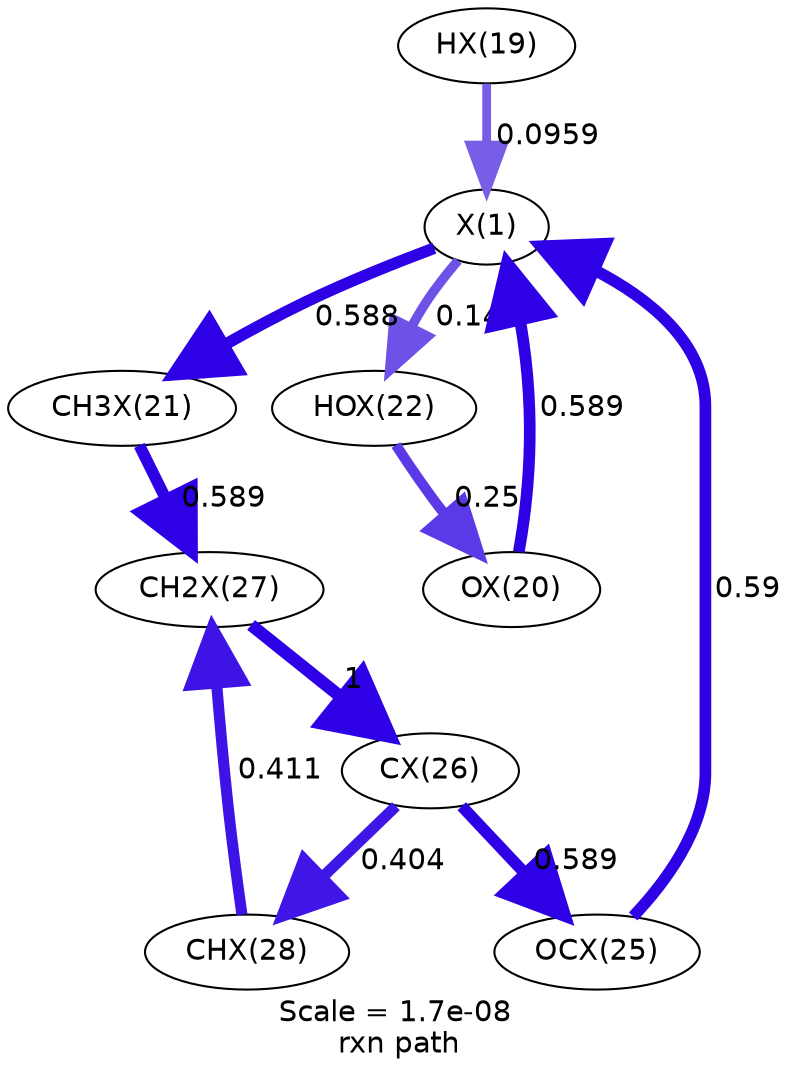 digraph reaction_paths {
center=1;
s23 -> s22[fontname="Helvetica", penwidth=4.23, arrowsize=2.12, color="0.7, 0.596, 0.9"
, label=" 0.0959"];
s24 -> s22[fontname="Helvetica", penwidth=5.6, arrowsize=2.8, color="0.7, 1.09, 0.9"
, label=" 0.589"];
s22 -> s26[fontname="Helvetica", penwidth=4.56, arrowsize=2.28, color="0.7, 0.648, 0.9"
, label=" 0.148"];
s22 -> s25[fontname="Helvetica", penwidth=5.6, arrowsize=2.8, color="0.7, 1.09, 0.9"
, label=" 0.588"];
s29 -> s22[fontname="Helvetica", penwidth=5.6, arrowsize=2.8, color="0.7, 1.09, 0.9"
, label=" 0.59"];
s26 -> s24[fontname="Helvetica", penwidth=4.95, arrowsize=2.48, color="0.7, 0.75, 0.9"
, label=" 0.25"];
s25 -> s31[fontname="Helvetica", penwidth=5.6, arrowsize=2.8, color="0.7, 1.09, 0.9"
, label=" 0.589"];
s32 -> s31[fontname="Helvetica", penwidth=5.33, arrowsize=2.66, color="0.7, 0.911, 0.9"
, label=" 0.411"];
s31 -> s30[fontname="Helvetica", penwidth=6, arrowsize=3, color="0.7, 1.5, 0.9"
, label=" 1"];
s30 -> s32[fontname="Helvetica", penwidth=5.32, arrowsize=2.66, color="0.7, 0.904, 0.9"
, label=" 0.404"];
s30 -> s29[fontname="Helvetica", penwidth=5.6, arrowsize=2.8, color="0.7, 1.09, 0.9"
, label=" 0.589"];
s22 [ fontname="Helvetica", label="X(1)"];
s23 [ fontname="Helvetica", label="HX(19)"];
s24 [ fontname="Helvetica", label="OX(20)"];
s25 [ fontname="Helvetica", label="CH3X(21)"];
s26 [ fontname="Helvetica", label="HOX(22)"];
s29 [ fontname="Helvetica", label="OCX(25)"];
s30 [ fontname="Helvetica", label="CX(26)"];
s31 [ fontname="Helvetica", label="CH2X(27)"];
s32 [ fontname="Helvetica", label="CHX(28)"];
 label = "Scale = 1.7e-08\l rxn path";
 fontname = "Helvetica";
}
